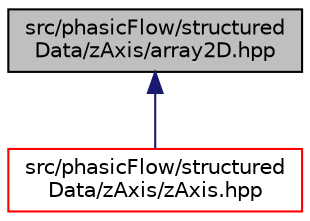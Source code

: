 digraph "src/phasicFlow/structuredData/zAxis/array2D.hpp"
{
 // LATEX_PDF_SIZE
  edge [fontname="Helvetica",fontsize="10",labelfontname="Helvetica",labelfontsize="10"];
  node [fontname="Helvetica",fontsize="10",shape=record];
  Node1 [label="src/phasicFlow/structured\lData/zAxis/array2D.hpp",height=0.2,width=0.4,color="black", fillcolor="grey75", style="filled", fontcolor="black",tooltip=" "];
  Node1 -> Node2 [dir="back",color="midnightblue",fontsize="10",style="solid",fontname="Helvetica"];
  Node2 [label="src/phasicFlow/structured\lData/zAxis/zAxis.hpp",height=0.2,width=0.4,color="red", fillcolor="white", style="filled",URL="$zAxis_8hpp.html",tooltip=" "];
}
